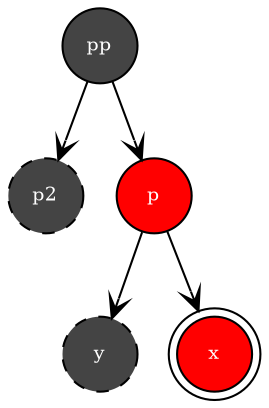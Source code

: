 digraph G {
    graph [nodesep=0.1]
    node [shape=circle style="filled" fillcolor="#444444" fontcolor="white" fontsize=9]
    edge [arrowhead=vee]

    pp  [group=pp]
    p2  [style="dashed,filled"];
    _pp [group=pp style=invis label="" width=0]
    p   [group=p fillcolor="red"]
    
    y   [style="dashed,filled"]
    _p  [group=p label="" width=0 style=invis]
    x   [shape=doublecircle fillcolor="red"]

    pp -> p
    pp -> _pp [style=invis]
    pp -> p2
    
    p -> y
    p -> _p [style=invis]
    p -> x
   
    
    
}